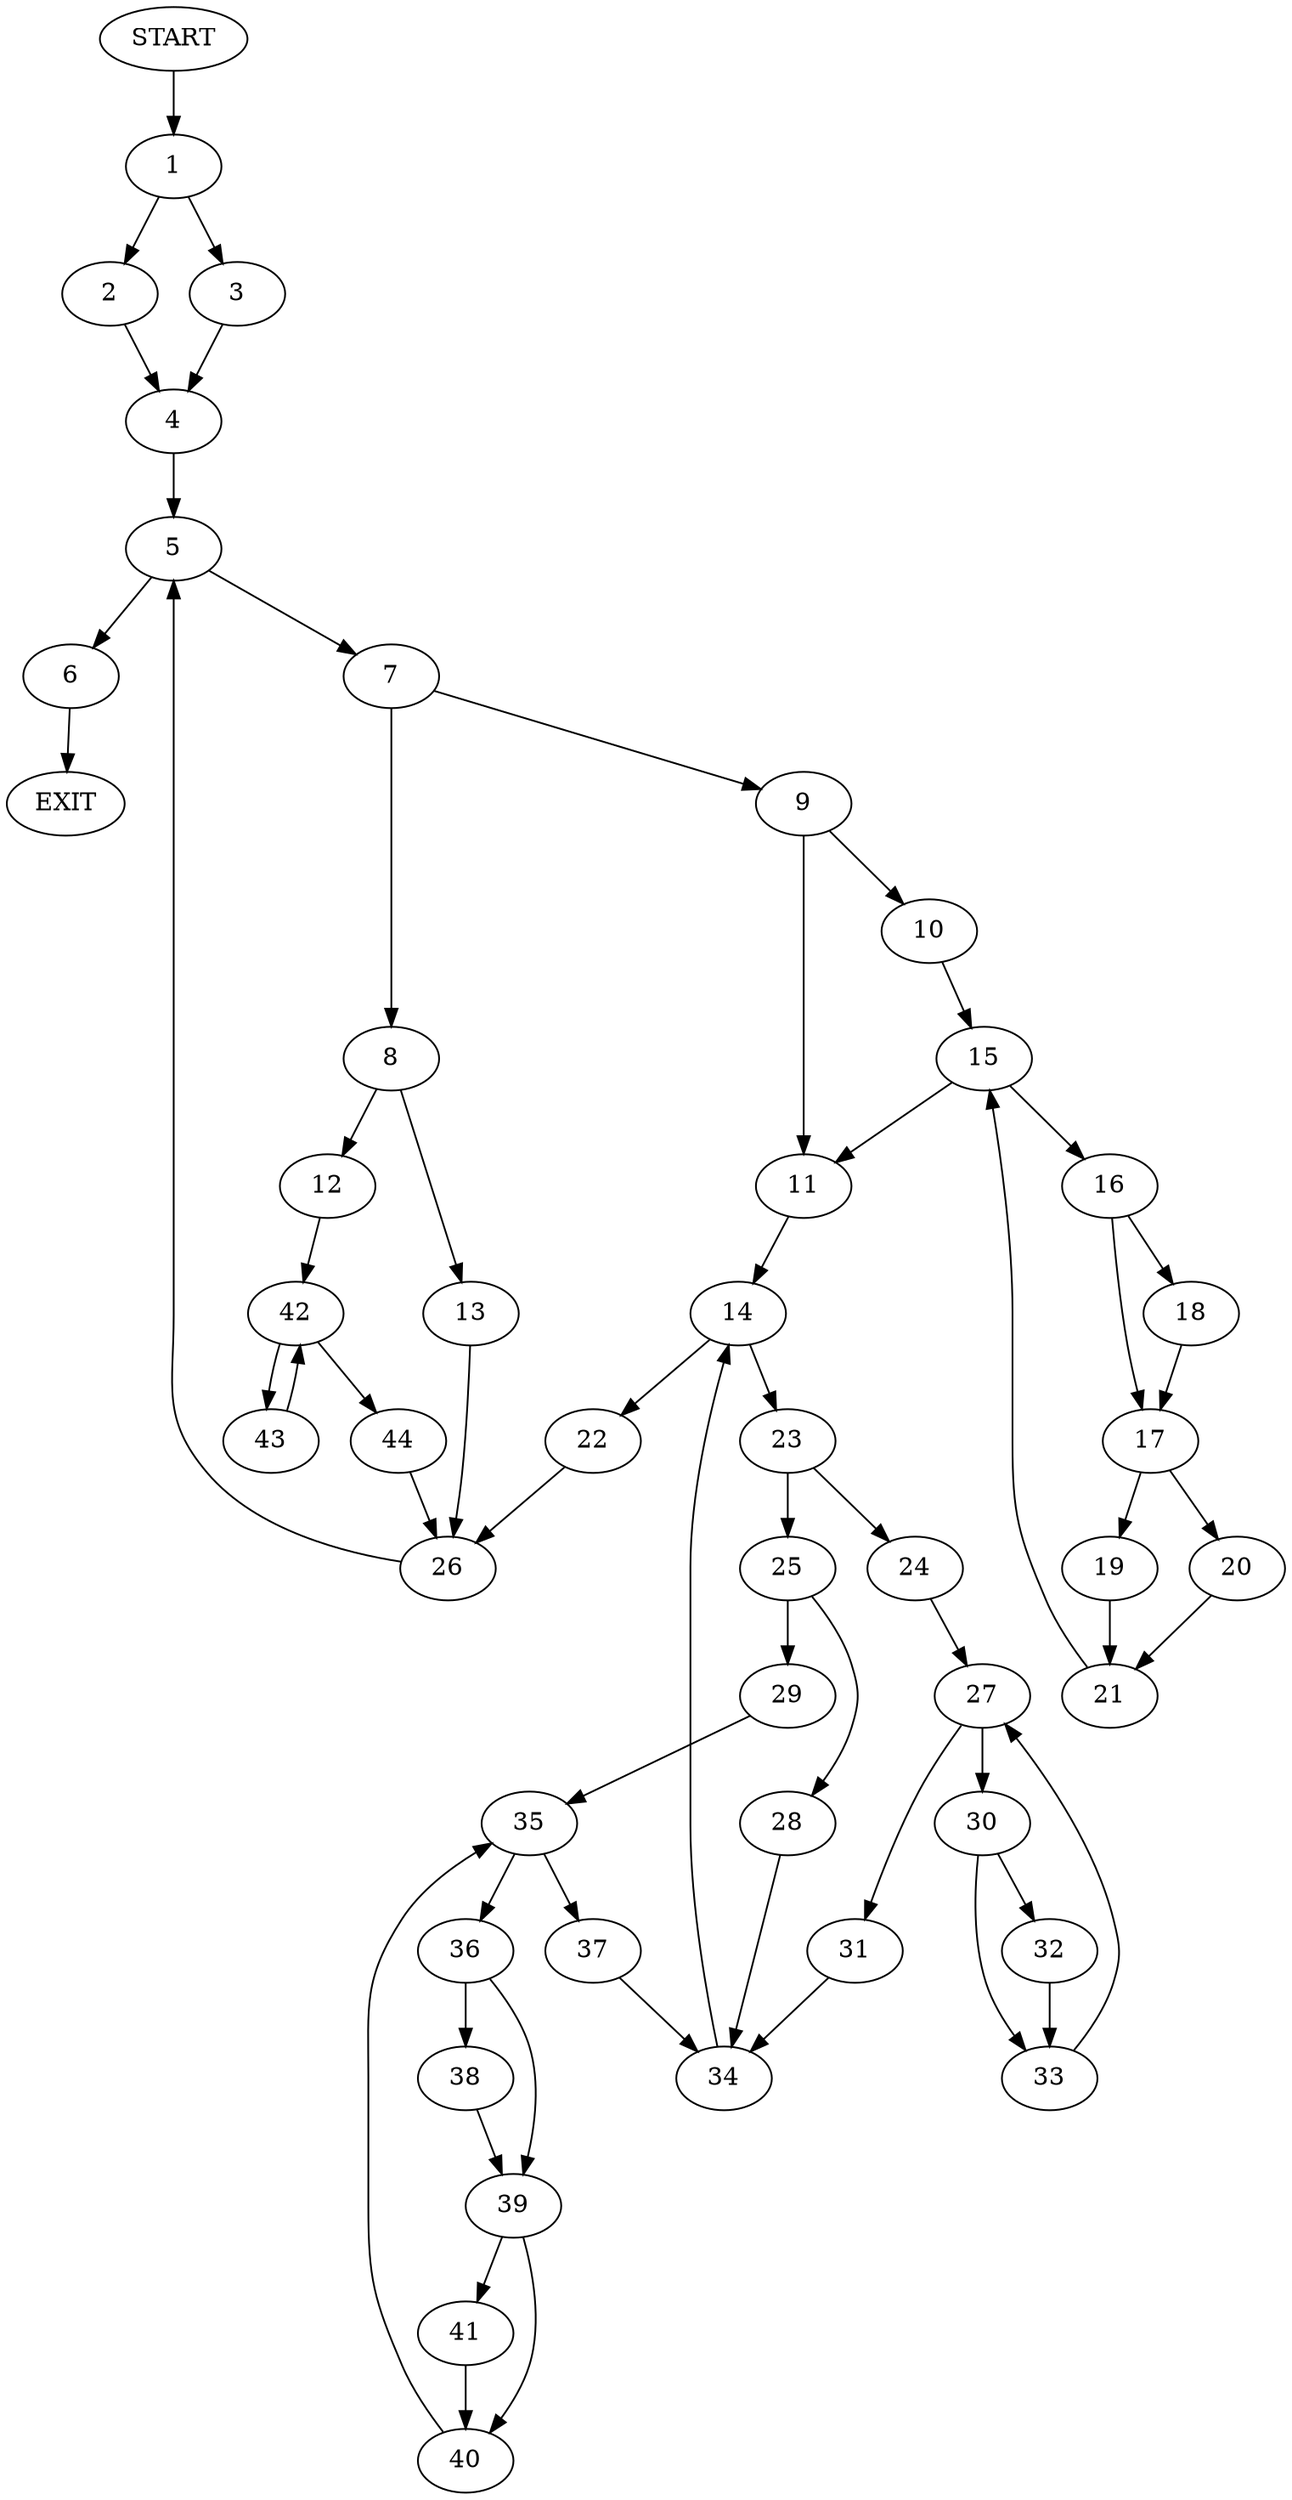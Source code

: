 digraph {
0 [label="START"]
45 [label="EXIT"]
0 -> 1
1 -> 2
1 -> 3
3 -> 4
2 -> 4
4 -> 5
5 -> 6
5 -> 7
6 -> 45
7 -> 8
7 -> 9
9 -> 10
9 -> 11
8 -> 12
8 -> 13
11 -> 14
10 -> 15
15 -> 11
15 -> 16
16 -> 17
16 -> 18
17 -> 19
17 -> 20
18 -> 17
20 -> 21
19 -> 21
21 -> 15
14 -> 22
14 -> 23
23 -> 24
23 -> 25
22 -> 26
24 -> 27
25 -> 28
25 -> 29
27 -> 30
27 -> 31
30 -> 32
30 -> 33
31 -> 34
33 -> 27
32 -> 33
34 -> 14
28 -> 34
29 -> 35
35 -> 36
35 -> 37
37 -> 34
36 -> 38
36 -> 39
39 -> 40
39 -> 41
38 -> 39
41 -> 40
40 -> 35
26 -> 5
12 -> 42
13 -> 26
42 -> 43
42 -> 44
44 -> 26
43 -> 42
}
